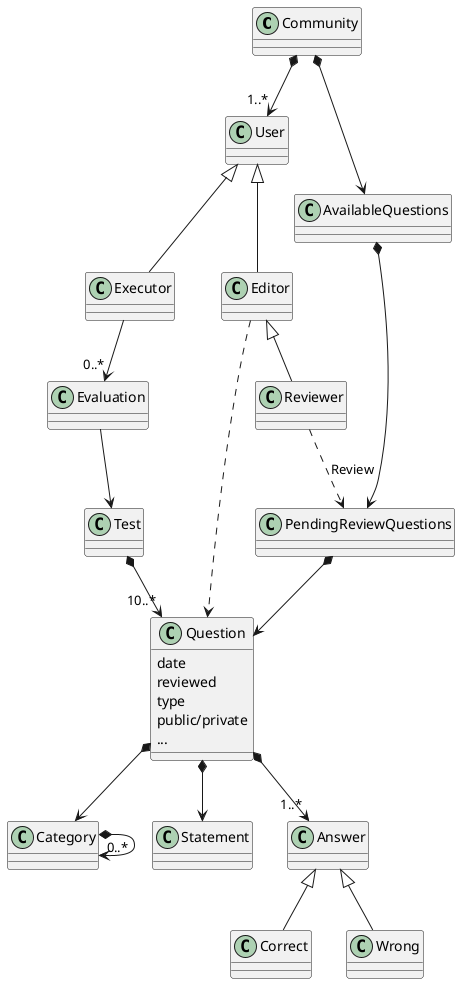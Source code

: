 @startuml OpoTestDomain

class Community

class User

class Reviewer

class Editor 

class Executor

class Evaluation

class Category 

class Test

class PendingReviewQuestions

class AvailableQuestions 

class Question {
    date
    reviewed
    type
    public/private
    ...
}

class Statement

class Answer 

class Correct

Class Wrong


Community *--> "1..*" User
Community *--> AvailableQuestions


User <|-- Editor
Editor <|--  Reviewer
User <|-- Executor

PendingReviewQuestions *--> Question
AvailableQuestions *--> PendingReviewQuestions

Executor --> "0..*" Evaluation
Evaluation --> Test

Editor ..> Question
Reviewer ..> PendingReviewQuestions : Review

Test *--> "10..*" Question
Question *-->   Statement
Question *--> "1..*" Answer
Answer <|-- Correct
Answer <|-- Wrong

Question *--> Category
Category *-->"0..*" Category







